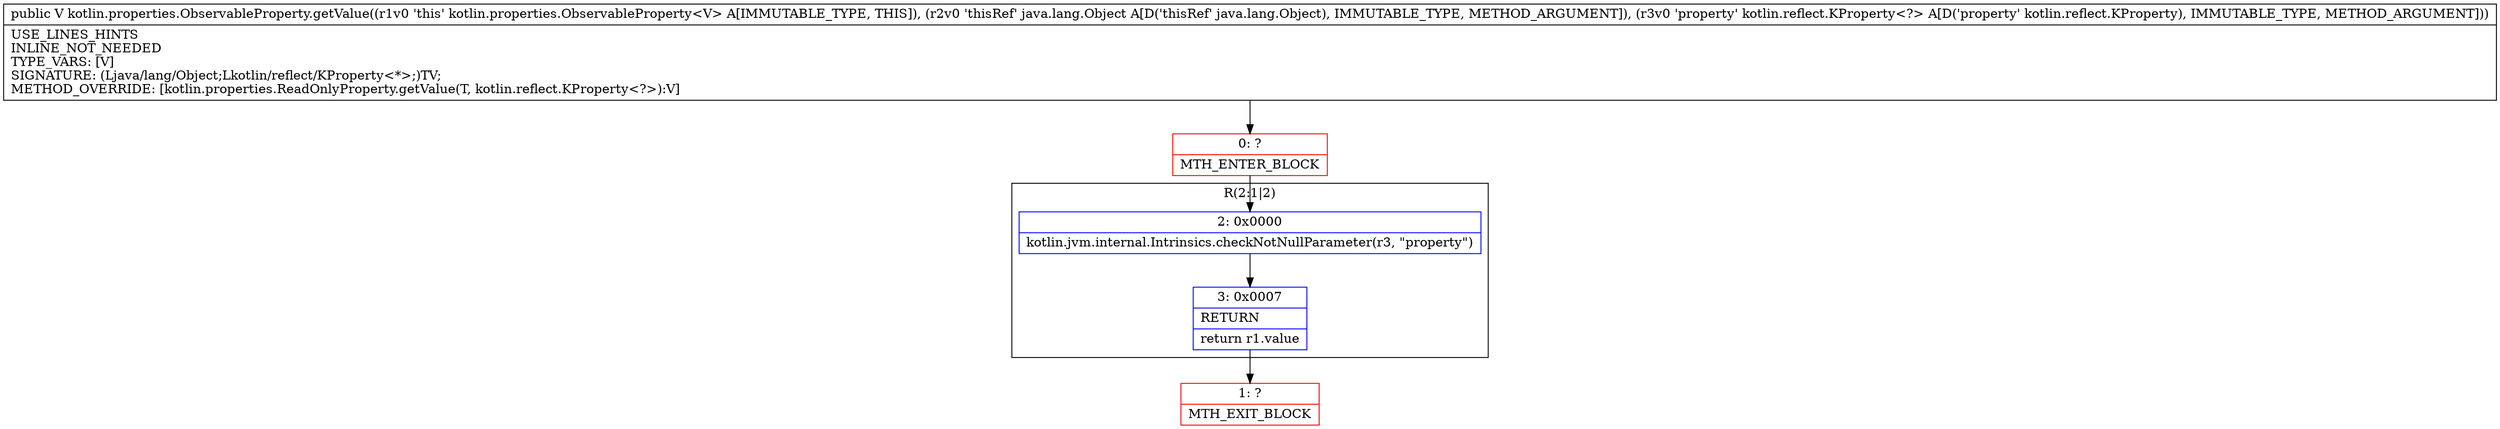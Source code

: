 digraph "CFG forkotlin.properties.ObservableProperty.getValue(Ljava\/lang\/Object;Lkotlin\/reflect\/KProperty;)Ljava\/lang\/Object;" {
subgraph cluster_Region_682022385 {
label = "R(2:1|2)";
node [shape=record,color=blue];
Node_2 [shape=record,label="{2\:\ 0x0000|kotlin.jvm.internal.Intrinsics.checkNotNullParameter(r3, \"property\")\l}"];
Node_3 [shape=record,label="{3\:\ 0x0007|RETURN\l|return r1.value\l}"];
}
Node_0 [shape=record,color=red,label="{0\:\ ?|MTH_ENTER_BLOCK\l}"];
Node_1 [shape=record,color=red,label="{1\:\ ?|MTH_EXIT_BLOCK\l}"];
MethodNode[shape=record,label="{public V kotlin.properties.ObservableProperty.getValue((r1v0 'this' kotlin.properties.ObservableProperty\<V\> A[IMMUTABLE_TYPE, THIS]), (r2v0 'thisRef' java.lang.Object A[D('thisRef' java.lang.Object), IMMUTABLE_TYPE, METHOD_ARGUMENT]), (r3v0 'property' kotlin.reflect.KProperty\<?\> A[D('property' kotlin.reflect.KProperty), IMMUTABLE_TYPE, METHOD_ARGUMENT]))  | USE_LINES_HINTS\lINLINE_NOT_NEEDED\lTYPE_VARS: [V]\lSIGNATURE: (Ljava\/lang\/Object;Lkotlin\/reflect\/KProperty\<*\>;)TV;\lMETHOD_OVERRIDE: [kotlin.properties.ReadOnlyProperty.getValue(T, kotlin.reflect.KProperty\<?\>):V]\l}"];
MethodNode -> Node_0;Node_2 -> Node_3;
Node_3 -> Node_1;
Node_0 -> Node_2;
}

